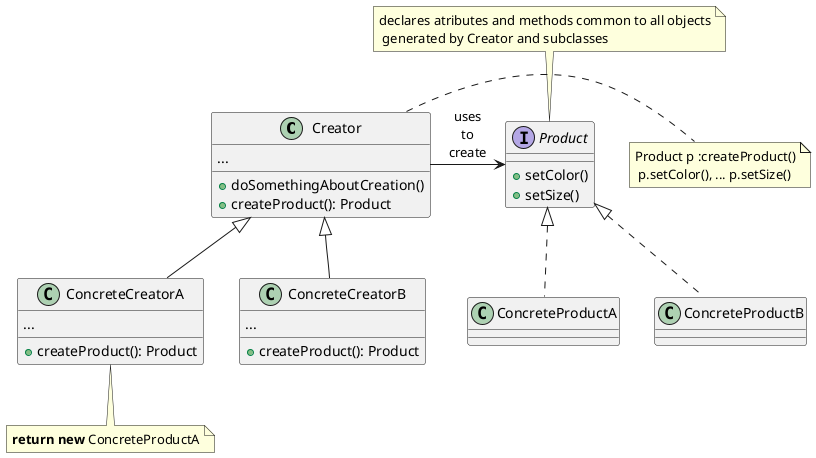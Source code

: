 @startuml

class Creator{
...
+ doSomethingAboutCreation()
+ createProduct(): Product
}
note right: Product p :createProduct()\n p.setColor(), ... p.setSize()
class ConcreteCreatorA {
...
+ createProduct(): Product
}
note bottom:<b>return new</b> ConcreteProductA
class ConcreteCreatorB {
...
+ createProduct(): Product
}

interface Product {
+ setColor()
+ setSize()
}
note top: declares atributes and methods common to all objects\n generated by Creator and subclasses
class ConcreteProductA
class ConcreteProductB

Creator <|-- ConcreteCreatorA
Creator <|-- ConcreteCreatorB

Product <-left- Creator:uses\nto\ncreate
Product <|.. ConcreteProductA

Product <|.. ConcreteProductB
@enduml